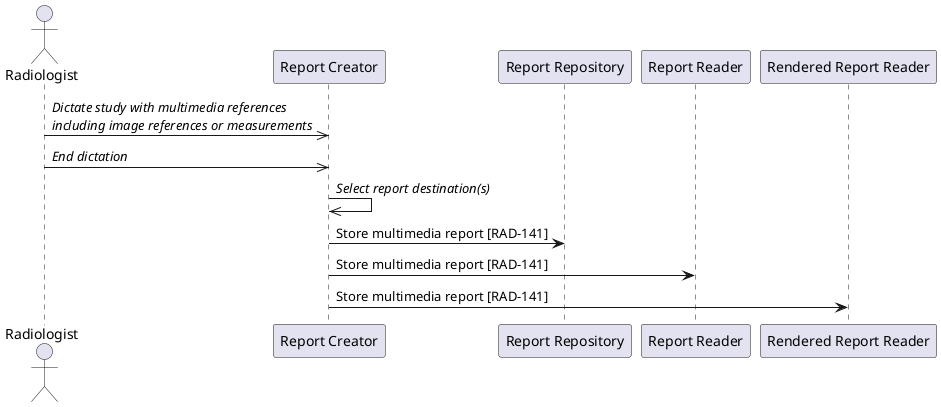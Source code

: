@startuml

actor "Radiologist" as Rad

participant "Report Creator" as RCreator
participant "Report Repository" as Repo
participant "Report Reader" as Reader
participant "Rendered Report Reader" as RenderedReader

Rad->>RCreator: //Dictate study with multimedia references//\n//including image references or measurements//
Rad->>RCreator: //End dictation//

RCreator->>RCreator: //Select report destination(s)//
RCreator->Repo: Store multimedia report [RAD-141]
RCreator->Reader: Store multimedia report [RAD-141]
RCreator->RenderedReader: Store multimedia report [RAD-141]


@enduml